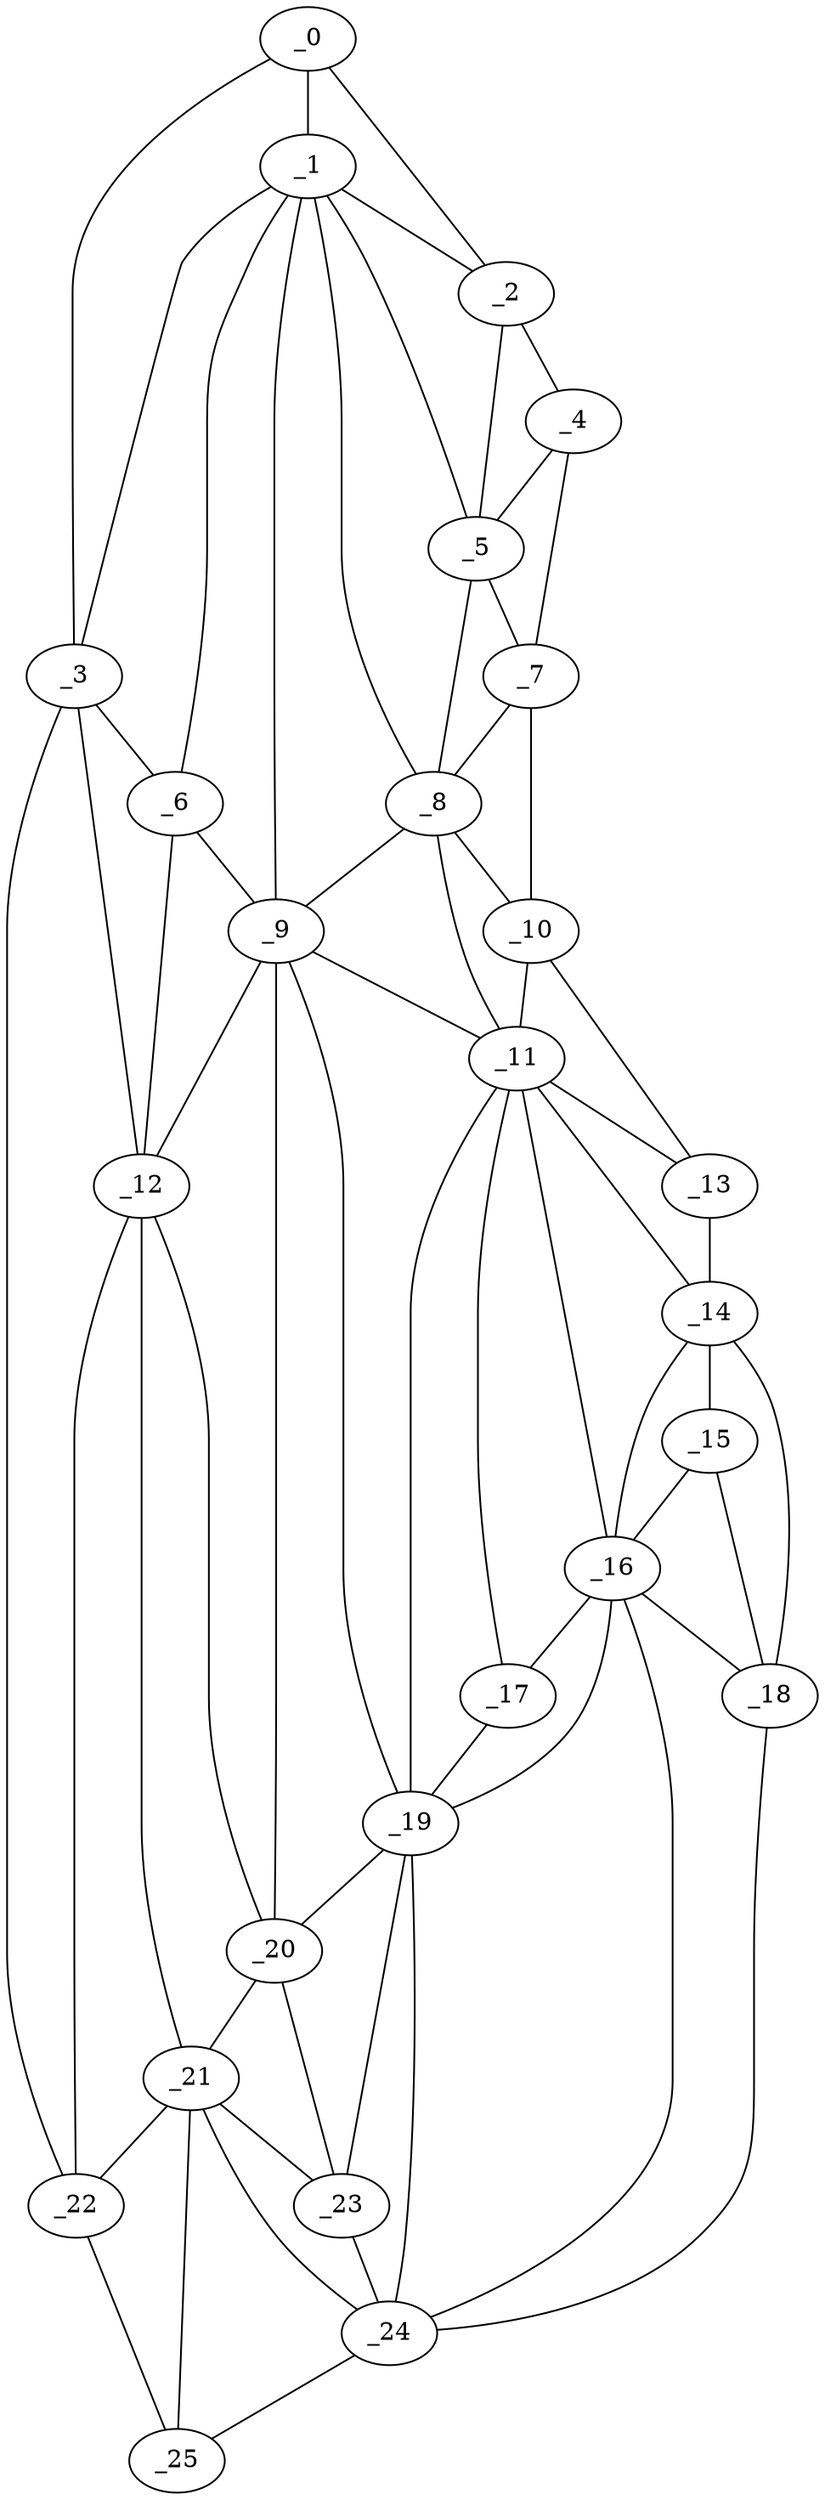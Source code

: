 graph "obj66__150.gxl" {
	_0	 [x=5,
		y=62];
	_1	 [x=22,
		y=64];
	_0 -- _1	 [valence=2];
	_2	 [x=31,
		y=16];
	_0 -- _2	 [valence=1];
	_3	 [x=35,
		y=94];
	_0 -- _3	 [valence=1];
	_1 -- _2	 [valence=2];
	_1 -- _3	 [valence=1];
	_5	 [x=42,
		y=24];
	_1 -- _5	 [valence=2];
	_6	 [x=42,
		y=91];
	_1 -- _6	 [valence=2];
	_8	 [x=53,
		y=25];
	_1 -- _8	 [valence=1];
	_9	 [x=58,
		y=89];
	_1 -- _9	 [valence=1];
	_4	 [x=37,
		y=11];
	_2 -- _4	 [valence=1];
	_2 -- _5	 [valence=1];
	_3 -- _6	 [valence=2];
	_12	 [x=65,
		y=97];
	_3 -- _12	 [valence=1];
	_22	 [x=118,
		y=104];
	_3 -- _22	 [valence=1];
	_4 -- _5	 [valence=1];
	_7	 [x=51,
		y=10];
	_4 -- _7	 [valence=1];
	_5 -- _7	 [valence=1];
	_5 -- _8	 [valence=2];
	_6 -- _9	 [valence=2];
	_6 -- _12	 [valence=2];
	_7 -- _8	 [valence=2];
	_10	 [x=63,
		y=10];
	_7 -- _10	 [valence=1];
	_8 -- _9	 [valence=2];
	_8 -- _10	 [valence=2];
	_11	 [x=65,
		y=24];
	_8 -- _11	 [valence=1];
	_9 -- _11	 [valence=1];
	_9 -- _12	 [valence=1];
	_19	 [x=103,
		y=47];
	_9 -- _19	 [valence=2];
	_20	 [x=103,
		y=72];
	_9 -- _20	 [valence=2];
	_10 -- _11	 [valence=2];
	_13	 [x=79,
		y=11];
	_10 -- _13	 [valence=1];
	_11 -- _13	 [valence=2];
	_14	 [x=87,
		y=12];
	_11 -- _14	 [valence=2];
	_16	 [x=101,
		y=31];
	_11 -- _16	 [valence=1];
	_17	 [x=101,
		y=38];
	_11 -- _17	 [valence=1];
	_11 -- _19	 [valence=2];
	_12 -- _20	 [valence=2];
	_21	 [x=115,
		y=87];
	_12 -- _21	 [valence=2];
	_12 -- _22	 [valence=2];
	_13 -- _14	 [valence=1];
	_15	 [x=98,
		y=19];
	_14 -- _15	 [valence=1];
	_14 -- _16	 [valence=2];
	_18	 [x=103,
		y=19];
	_14 -- _18	 [valence=1];
	_15 -- _16	 [valence=2];
	_15 -- _18	 [valence=2];
	_16 -- _17	 [valence=2];
	_16 -- _18	 [valence=2];
	_16 -- _19	 [valence=2];
	_24	 [x=124,
		y=71];
	_16 -- _24	 [valence=2];
	_17 -- _19	 [valence=2];
	_18 -- _24	 [valence=1];
	_19 -- _20	 [valence=1];
	_23	 [x=119,
		y=69];
	_19 -- _23	 [valence=2];
	_19 -- _24	 [valence=2];
	_20 -- _21	 [valence=2];
	_20 -- _23	 [valence=2];
	_21 -- _22	 [valence=1];
	_21 -- _23	 [valence=2];
	_21 -- _24	 [valence=1];
	_25	 [x=124,
		y=99];
	_21 -- _25	 [valence=2];
	_22 -- _25	 [valence=1];
	_23 -- _24	 [valence=2];
	_24 -- _25	 [valence=1];
}
